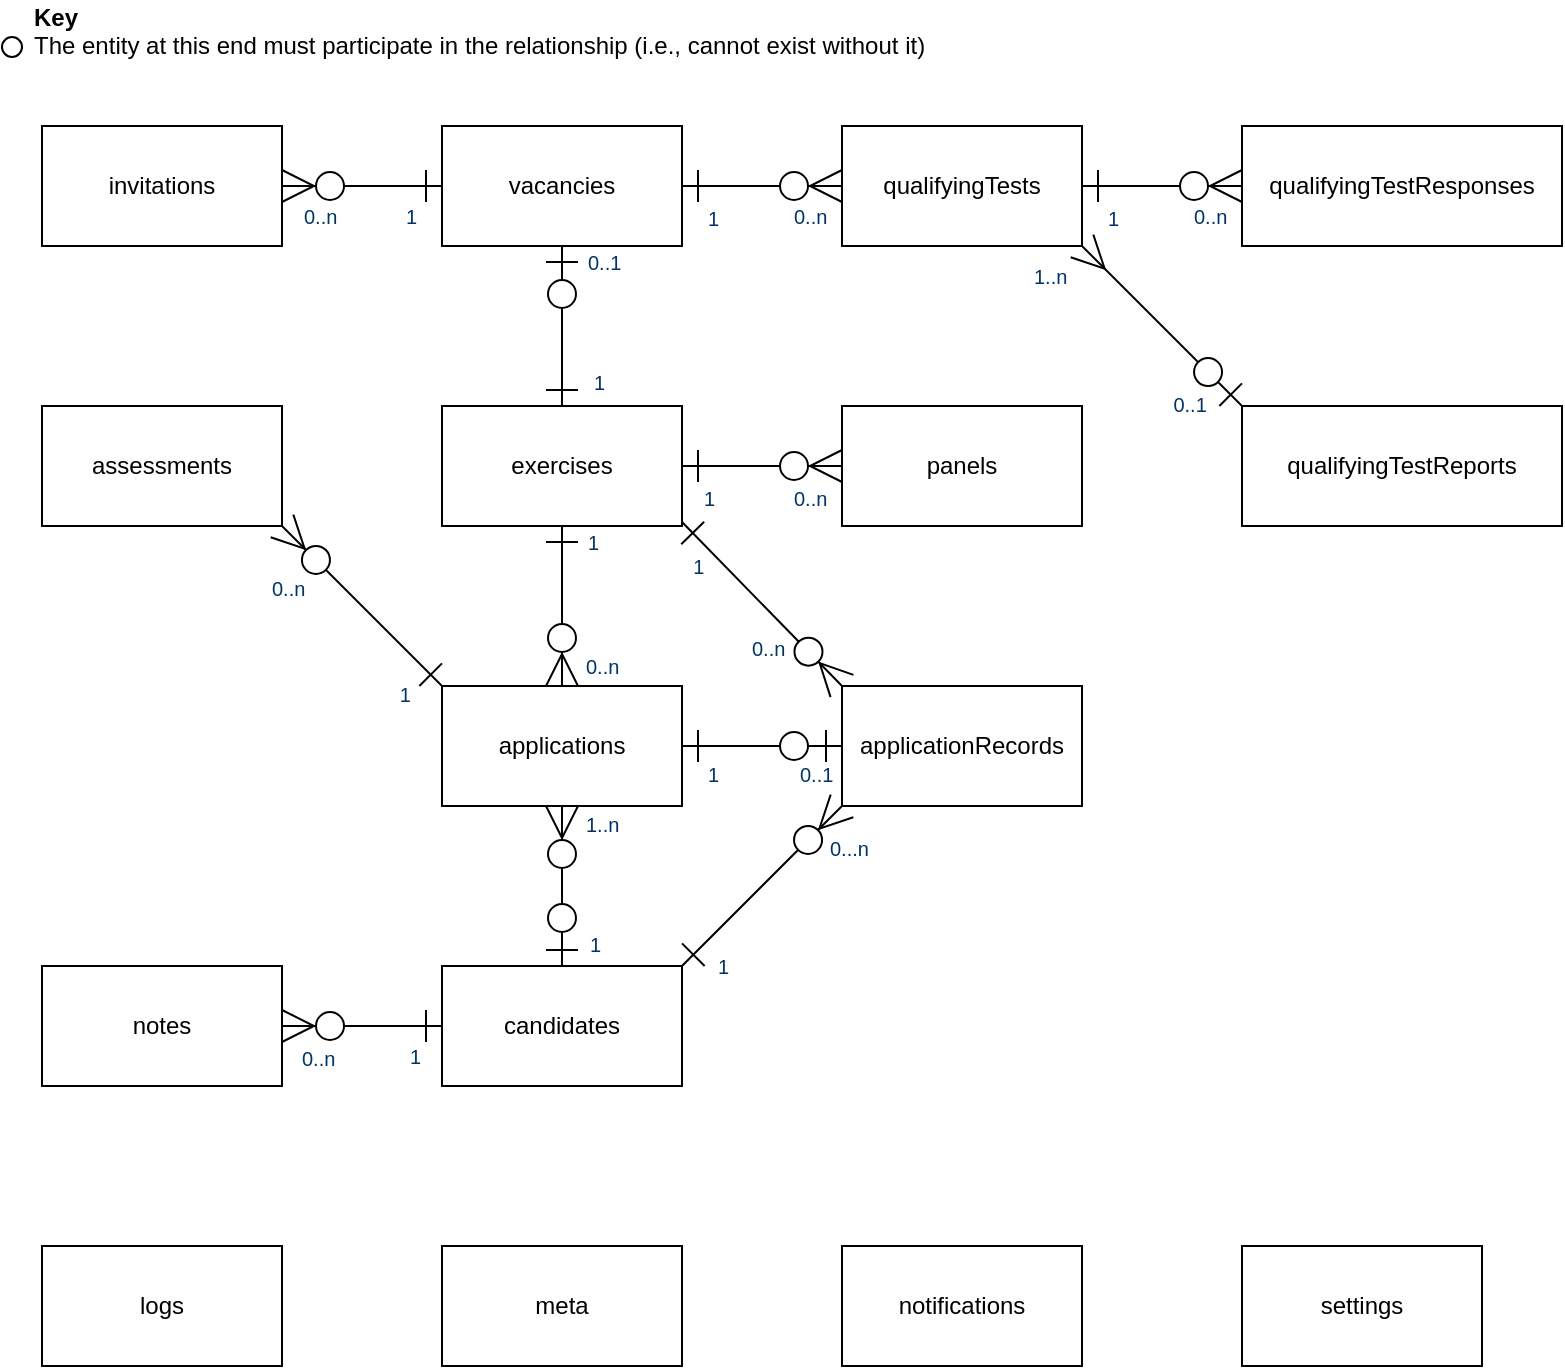 <mxfile version="14.5.1" type="device" pages="3"><diagram id="4aTzucyyho1Jvubuydb6" name="top-level"><mxGraphModel dx="1408" dy="808" grid="1" gridSize="10" guides="1" tooltips="1" connect="1" arrows="1" fold="1" page="1" pageScale="1" pageWidth="1169" pageHeight="827" math="0" shadow="0"><root><mxCell id="dO0jVKHdqaNikA_krHgG-0"/><mxCell id="dO0jVKHdqaNikA_krHgG-1" parent="dO0jVKHdqaNikA_krHgG-0"/><mxCell id="dO0jVKHdqaNikA_krHgG-2" value="exercises" style="rounded=0;whiteSpace=wrap;html=1;" vertex="1" parent="dO0jVKHdqaNikA_krHgG-1"><mxGeometry x="240" y="220" width="120" height="60" as="geometry"/></mxCell><mxCell id="dO0jVKHdqaNikA_krHgG-3" value="applications" style="rounded=0;whiteSpace=wrap;html=1;" vertex="1" parent="dO0jVKHdqaNikA_krHgG-1"><mxGeometry x="240" y="360" width="120" height="60" as="geometry"/></mxCell><mxCell id="dO0jVKHdqaNikA_krHgG-4" value="candidates" style="rounded=0;whiteSpace=wrap;html=1;" vertex="1" parent="dO0jVKHdqaNikA_krHgG-1"><mxGeometry x="240" y="500" width="120" height="60" as="geometry"/></mxCell><mxCell id="dO0jVKHdqaNikA_krHgG-5" value="vacancies" style="rounded=0;whiteSpace=wrap;html=1;" vertex="1" parent="dO0jVKHdqaNikA_krHgG-1"><mxGeometry x="240" y="80" width="120" height="60" as="geometry"/></mxCell><mxCell id="dO0jVKHdqaNikA_krHgG-6" value="applicationRecords" style="rounded=0;whiteSpace=wrap;html=1;" vertex="1" parent="dO0jVKHdqaNikA_krHgG-1"><mxGeometry x="440" y="360" width="120" height="60" as="geometry"/></mxCell><mxCell id="dO0jVKHdqaNikA_krHgG-7" value="qualifyingTests" style="rounded=0;whiteSpace=wrap;html=1;" vertex="1" parent="dO0jVKHdqaNikA_krHgG-1"><mxGeometry x="440" y="80" width="120" height="60" as="geometry"/></mxCell><mxCell id="nEf5OOH1r6pmIuHUivUM-0" value="" style="endArrow=ERone;endSize=14;startArrow=ERzeroToMany;startSize=14;startFill=1;endFill=0;targetPerimeterSpacing=0;sourcePerimeterSpacing=0;strokeWidth=1;rounded=1;jumpSize=6;entryX=0.5;entryY=1;entryDx=0;entryDy=0;" edge="1" parent="dO0jVKHdqaNikA_krHgG-1" source="dO0jVKHdqaNikA_krHgG-3" target="dO0jVKHdqaNikA_krHgG-2"><mxGeometry x="640" y="510" as="geometry"><mxPoint x="140" y="455.0" as="sourcePoint"/><mxPoint x="290" y="330" as="targetPoint"/></mxGeometry></mxCell><mxCell id="nEf5OOH1r6pmIuHUivUM-1" value="0..n" style="resizable=0;align=left;verticalAlign=top;labelBackgroundColor=#ffffff;fontSize=10;strokeColor=#003366;shadow=1;fillColor=#D4E1F5;fontColor=#003366" connectable="0" vertex="1" parent="nEf5OOH1r6pmIuHUivUM-0"><mxGeometry x="-1" relative="1" as="geometry"><mxPoint x="10" y="-22" as="offset"/></mxGeometry></mxCell><mxCell id="nEf5OOH1r6pmIuHUivUM-2" value="1" style="resizable=0;align=right;verticalAlign=top;labelBackgroundColor=#ffffff;fontSize=10;strokeColor=#003366;shadow=1;fillColor=#D4E1F5;fontColor=#003366" connectable="0" vertex="1" parent="nEf5OOH1r6pmIuHUivUM-0"><mxGeometry x="1" relative="1" as="geometry"><mxPoint x="20" y="-4.0" as="offset"/></mxGeometry></mxCell><mxCell id="wCoqceP3xZVLZIaMwb93-3" value="" style="group" vertex="1" connectable="0" parent="dO0jVKHdqaNikA_krHgG-1"><mxGeometry x="20" y="20" width="610" height="53" as="geometry"/></mxCell><mxCell id="wCoqceP3xZVLZIaMwb93-5" value="&lt;div&gt;&lt;b&gt;Key&lt;/b&gt;&lt;br&gt;The entity at this end must participate in the relationship (i.e., cannot exist without it)&lt;/div&gt;&lt;div&gt;&lt;br&gt;&lt;/div&gt;&lt;div&gt;&lt;br&gt;&lt;/div&gt;" style="text;html=1;strokeColor=none;fillColor=none;align=left;verticalAlign=middle;whiteSpace=wrap;rounded=0;fontColor=#000000;" vertex="1" parent="wCoqceP3xZVLZIaMwb93-3"><mxGeometry x="14" width="596" height="53" as="geometry"/></mxCell><mxCell id="wCoqceP3xZVLZIaMwb93-16" value="" style="ellipse;whiteSpace=wrap;html=1;align=right;" vertex="1" parent="wCoqceP3xZVLZIaMwb93-3"><mxGeometry y="15.5" width="10" height="10" as="geometry"/></mxCell><mxCell id="wCoqceP3xZVLZIaMwb93-34" value="" style="endArrow=ERone;endSize=14;startArrow=ERzeroToOne;startSize=14;startFill=1;endFill=0;targetPerimeterSpacing=0;sourcePerimeterSpacing=0;strokeWidth=1;rounded=1;jumpSize=6;entryX=1;entryY=0.5;entryDx=0;entryDy=0;exitX=0;exitY=0.5;exitDx=0;exitDy=0;" edge="1" parent="dO0jVKHdqaNikA_krHgG-1" source="dO0jVKHdqaNikA_krHgG-6" target="dO0jVKHdqaNikA_krHgG-3"><mxGeometry x="770" y="520" as="geometry"><mxPoint x="420" y="400" as="sourcePoint"/><mxPoint x="420" y="330" as="targetPoint"/></mxGeometry></mxCell><mxCell id="wCoqceP3xZVLZIaMwb93-35" value="0..1" style="resizable=0;align=left;verticalAlign=top;labelBackgroundColor=#ffffff;fontSize=10;strokeColor=#003366;shadow=1;fillColor=#D4E1F5;fontColor=#003366" connectable="0" vertex="1" parent="wCoqceP3xZVLZIaMwb93-34"><mxGeometry x="-1" relative="1" as="geometry"><mxPoint x="-23" y="2" as="offset"/></mxGeometry></mxCell><mxCell id="wCoqceP3xZVLZIaMwb93-36" value="1" style="resizable=0;align=right;verticalAlign=top;labelBackgroundColor=#ffffff;fontSize=10;strokeColor=#003366;shadow=1;fillColor=#D4E1F5;fontColor=#003366" connectable="0" vertex="1" parent="wCoqceP3xZVLZIaMwb93-34"><mxGeometry x="1" relative="1" as="geometry"><mxPoint x="20" y="2.0" as="offset"/></mxGeometry></mxCell><mxCell id="wCoqceP3xZVLZIaMwb93-37" value="" style="endArrow=ERone;endSize=14;startArrow=ERzeroToMany;startSize=14;startFill=1;endFill=0;targetPerimeterSpacing=0;sourcePerimeterSpacing=0;strokeWidth=1;rounded=1;jumpSize=6;entryX=0.998;entryY=0.963;entryDx=0;entryDy=0;exitX=0;exitY=0;exitDx=0;exitDy=0;entryPerimeter=0;" edge="1" parent="dO0jVKHdqaNikA_krHgG-1" source="dO0jVKHdqaNikA_krHgG-6" target="dO0jVKHdqaNikA_krHgG-2"><mxGeometry x="750" y="500" as="geometry"><mxPoint x="400" y="380" as="sourcePoint"/><mxPoint x="400" y="310" as="targetPoint"/></mxGeometry></mxCell><mxCell id="wCoqceP3xZVLZIaMwb93-38" value="0..n" style="resizable=0;align=left;verticalAlign=top;labelBackgroundColor=#ffffff;fontSize=10;strokeColor=#003366;shadow=1;fillColor=#D4E1F5;fontColor=#003366" connectable="0" vertex="1" parent="wCoqceP3xZVLZIaMwb93-37"><mxGeometry x="-1" relative="1" as="geometry"><mxPoint x="-47" y="-31" as="offset"/></mxGeometry></mxCell><mxCell id="wCoqceP3xZVLZIaMwb93-39" value="1" style="resizable=0;align=right;verticalAlign=top;labelBackgroundColor=#ffffff;fontSize=10;strokeColor=#003366;shadow=1;fillColor=#D4E1F5;fontColor=#003366" connectable="0" vertex="1" parent="wCoqceP3xZVLZIaMwb93-37"><mxGeometry x="1" relative="1" as="geometry"><mxPoint x="13" y="10.06" as="offset"/></mxGeometry></mxCell><mxCell id="wCoqceP3xZVLZIaMwb93-40" value="" style="endArrow=ERone;endSize=14;startArrow=ERzeroToMany;startSize=14;startFill=1;endFill=0;targetPerimeterSpacing=0;sourcePerimeterSpacing=0;strokeWidth=1;rounded=1;jumpSize=6;exitX=0;exitY=1;exitDx=0;exitDy=0;entryX=1;entryY=0;entryDx=0;entryDy=0;" edge="1" parent="dO0jVKHdqaNikA_krHgG-1" source="dO0jVKHdqaNikA_krHgG-6" target="dO0jVKHdqaNikA_krHgG-4"><mxGeometry x="994" y="460" as="geometry"><mxPoint x="570" y="450" as="sourcePoint"/><mxPoint x="530" y="480" as="targetPoint"/></mxGeometry></mxCell><mxCell id="wCoqceP3xZVLZIaMwb93-41" value="0...n" style="resizable=0;align=left;verticalAlign=top;labelBackgroundColor=#ffffff;fontSize=10;strokeColor=#003366;shadow=1;fillColor=#D4E1F5;fontColor=#003366" connectable="0" vertex="1" parent="wCoqceP3xZVLZIaMwb93-40"><mxGeometry x="-1" relative="1" as="geometry"><mxPoint x="-8" y="9" as="offset"/></mxGeometry></mxCell><mxCell id="wCoqceP3xZVLZIaMwb93-42" value="1" style="resizable=0;align=right;verticalAlign=top;labelBackgroundColor=#ffffff;fontSize=10;strokeColor=#003366;shadow=1;fillColor=#D4E1F5;fontColor=#003366" connectable="0" vertex="1" parent="wCoqceP3xZVLZIaMwb93-40"><mxGeometry x="1" relative="1" as="geometry"><mxPoint x="25" y="-12.0" as="offset"/></mxGeometry></mxCell><mxCell id="wCoqceP3xZVLZIaMwb93-43" value="" style="endArrow=ERone;endSize=14;startArrow=ERzeroToMany;startSize=14;startFill=1;endFill=0;targetPerimeterSpacing=0;sourcePerimeterSpacing=0;strokeWidth=1;rounded=1;jumpSize=6;entryX=1;entryY=0.5;entryDx=0;entryDy=0;" edge="1" parent="dO0jVKHdqaNikA_krHgG-1" source="dO0jVKHdqaNikA_krHgG-7" target="dO0jVKHdqaNikA_krHgG-5"><mxGeometry x="1260" y="390" as="geometry"><mxPoint x="910" y="270" as="sourcePoint"/><mxPoint x="910" y="200" as="targetPoint"/></mxGeometry></mxCell><mxCell id="wCoqceP3xZVLZIaMwb93-44" value="0..n" style="resizable=0;align=left;verticalAlign=top;labelBackgroundColor=#ffffff;fontSize=10;strokeColor=#003366;shadow=1;fillColor=#D4E1F5;fontColor=#003366" connectable="0" vertex="1" parent="wCoqceP3xZVLZIaMwb93-43"><mxGeometry x="-1" relative="1" as="geometry"><mxPoint x="-26" y="3" as="offset"/></mxGeometry></mxCell><mxCell id="wCoqceP3xZVLZIaMwb93-45" value="1" style="resizable=0;align=right;verticalAlign=top;labelBackgroundColor=#ffffff;fontSize=10;strokeColor=#003366;shadow=1;fillColor=#D4E1F5;fontColor=#003366" connectable="0" vertex="1" parent="wCoqceP3xZVLZIaMwb93-43"><mxGeometry x="1" relative="1" as="geometry"><mxPoint x="20" y="4.0" as="offset"/></mxGeometry></mxCell><mxCell id="u1N9GtmfrVj4R6cjEAQd-1" value="" style="endArrow=ERone;endSize=14;startArrow=ERzeroToOne;startSize=14;startFill=1;endFill=0;targetPerimeterSpacing=0;sourcePerimeterSpacing=0;strokeWidth=1;rounded=1;jumpSize=6;exitX=0.5;exitY=1;exitDx=0;exitDy=0;entryX=0.5;entryY=0;entryDx=0;entryDy=0;" edge="1" parent="dO0jVKHdqaNikA_krHgG-1" source="dO0jVKHdqaNikA_krHgG-5" target="dO0jVKHdqaNikA_krHgG-2"><mxGeometry x="780" y="530" as="geometry"><mxPoint x="450" y="400" as="sourcePoint"/><mxPoint x="380" y="170" as="targetPoint"/></mxGeometry></mxCell><mxCell id="u1N9GtmfrVj4R6cjEAQd-2" value="0..1" style="resizable=0;align=left;verticalAlign=top;labelBackgroundColor=#ffffff;fontSize=10;strokeColor=#003366;shadow=1;fillColor=#D4E1F5;fontColor=#003366" connectable="0" vertex="1" parent="u1N9GtmfrVj4R6cjEAQd-1"><mxGeometry x="-1" relative="1" as="geometry"><mxPoint x="11" y="-4" as="offset"/></mxGeometry></mxCell><mxCell id="u1N9GtmfrVj4R6cjEAQd-3" value="1" style="resizable=0;align=right;verticalAlign=top;labelBackgroundColor=#ffffff;fontSize=10;strokeColor=#003366;shadow=1;fillColor=#D4E1F5;fontColor=#003366" connectable="0" vertex="1" parent="u1N9GtmfrVj4R6cjEAQd-1"><mxGeometry x="1" relative="1" as="geometry"><mxPoint x="23" y="-24.0" as="offset"/></mxGeometry></mxCell><mxCell id="u1N9GtmfrVj4R6cjEAQd-4" value="" style="endArrow=ERzeroToOne;endSize=14;startArrow=ERzeroToMany;startSize=14;startFill=1;endFill=1;targetPerimeterSpacing=0;sourcePerimeterSpacing=0;strokeWidth=1;rounded=1;jumpSize=6;exitX=0.5;exitY=1;exitDx=0;exitDy=0;entryX=0.5;entryY=0;entryDx=0;entryDy=0;" edge="1" parent="dO0jVKHdqaNikA_krHgG-1" source="dO0jVKHdqaNikA_krHgG-3" target="dO0jVKHdqaNikA_krHgG-4"><mxGeometry x="844" y="500" as="geometry"><mxPoint x="350" y="460" as="sourcePoint"/><mxPoint x="350" y="540" as="targetPoint"/></mxGeometry></mxCell><mxCell id="u1N9GtmfrVj4R6cjEAQd-5" value="1..n" style="resizable=0;align=left;verticalAlign=top;labelBackgroundColor=#ffffff;fontSize=10;strokeColor=#003366;shadow=1;fillColor=#D4E1F5;fontColor=#003366" connectable="0" vertex="1" parent="u1N9GtmfrVj4R6cjEAQd-4"><mxGeometry x="-1" relative="1" as="geometry"><mxPoint x="10" y="-3" as="offset"/></mxGeometry></mxCell><mxCell id="u1N9GtmfrVj4R6cjEAQd-6" value="1" style="resizable=0;align=right;verticalAlign=top;labelBackgroundColor=#ffffff;fontSize=10;strokeColor=#003366;shadow=1;fillColor=#D4E1F5;fontColor=#003366" connectable="0" vertex="1" parent="u1N9GtmfrVj4R6cjEAQd-4"><mxGeometry x="1" relative="1" as="geometry"><mxPoint x="21" y="-23.0" as="offset"/></mxGeometry></mxCell><mxCell id="u1N9GtmfrVj4R6cjEAQd-7" value="qualifyingTestResponses" style="rounded=0;whiteSpace=wrap;html=1;" vertex="1" parent="dO0jVKHdqaNikA_krHgG-1"><mxGeometry x="640" y="80" width="160" height="60" as="geometry"/></mxCell><mxCell id="u1N9GtmfrVj4R6cjEAQd-8" value="" style="endArrow=ERone;endSize=14;startArrow=ERzeroToMany;startSize=14;startFill=1;endFill=0;targetPerimeterSpacing=0;sourcePerimeterSpacing=0;strokeWidth=1;rounded=1;jumpSize=6;" edge="1" parent="dO0jVKHdqaNikA_krHgG-1" source="u1N9GtmfrVj4R6cjEAQd-7" target="dO0jVKHdqaNikA_krHgG-7"><mxGeometry x="1460" y="390" as="geometry"><mxPoint x="1110" y="270" as="sourcePoint"/><mxPoint x="560" y="110" as="targetPoint"/></mxGeometry></mxCell><mxCell id="u1N9GtmfrVj4R6cjEAQd-9" value="0..n" style="resizable=0;align=left;verticalAlign=top;labelBackgroundColor=#ffffff;fontSize=10;strokeColor=#003366;shadow=1;fillColor=#D4E1F5;fontColor=#003366" connectable="0" vertex="1" parent="u1N9GtmfrVj4R6cjEAQd-8"><mxGeometry x="-1" relative="1" as="geometry"><mxPoint x="-26" y="3" as="offset"/></mxGeometry></mxCell><mxCell id="u1N9GtmfrVj4R6cjEAQd-10" value="1" style="resizable=0;align=right;verticalAlign=top;labelBackgroundColor=#ffffff;fontSize=10;strokeColor=#003366;shadow=1;fillColor=#D4E1F5;fontColor=#003366" connectable="0" vertex="1" parent="u1N9GtmfrVj4R6cjEAQd-8"><mxGeometry x="1" relative="1" as="geometry"><mxPoint x="20" y="4.0" as="offset"/></mxGeometry></mxCell><mxCell id="u1N9GtmfrVj4R6cjEAQd-11" value="qualifyingTestReports" style="rounded=0;whiteSpace=wrap;html=1;" vertex="1" parent="dO0jVKHdqaNikA_krHgG-1"><mxGeometry x="640" y="220" width="160" height="60" as="geometry"/></mxCell><mxCell id="u1N9GtmfrVj4R6cjEAQd-12" value="" style="endArrow=ERzeroToOne;endSize=14;startArrow=ERmany;startSize=14;startFill=0;endFill=1;targetPerimeterSpacing=0;sourcePerimeterSpacing=0;strokeWidth=1;rounded=1;jumpSize=6;entryX=0;entryY=0;entryDx=0;entryDy=0;exitX=1;exitY=1;exitDx=0;exitDy=0;" edge="1" parent="dO0jVKHdqaNikA_krHgG-1" source="dO0jVKHdqaNikA_krHgG-7" target="u1N9GtmfrVj4R6cjEAQd-11"><mxGeometry x="1470" y="400" as="geometry"><mxPoint x="590" y="230" as="sourcePoint"/><mxPoint x="570" y="120" as="targetPoint"/></mxGeometry></mxCell><mxCell id="u1N9GtmfrVj4R6cjEAQd-13" value="1..n" style="resizable=0;align=left;verticalAlign=top;labelBackgroundColor=#ffffff;fontSize=10;strokeColor=#003366;shadow=1;fillColor=#D4E1F5;fontColor=#003366" connectable="0" vertex="1" parent="u1N9GtmfrVj4R6cjEAQd-12"><mxGeometry x="-1" relative="1" as="geometry"><mxPoint x="-26" y="3" as="offset"/></mxGeometry></mxCell><mxCell id="u1N9GtmfrVj4R6cjEAQd-14" value="0..1" style="resizable=0;align=right;verticalAlign=top;labelBackgroundColor=#ffffff;fontSize=10;strokeColor=#003366;shadow=1;fillColor=#D4E1F5;fontColor=#003366" connectable="0" vertex="1" parent="u1N9GtmfrVj4R6cjEAQd-12"><mxGeometry x="1" relative="1" as="geometry"><mxPoint x="-16" y="-13.0" as="offset"/></mxGeometry></mxCell><mxCell id="u1N9GtmfrVj4R6cjEAQd-15" value="assessments" style="rounded=0;whiteSpace=wrap;html=1;" vertex="1" parent="dO0jVKHdqaNikA_krHgG-1"><mxGeometry x="40" y="220" width="120" height="60" as="geometry"/></mxCell><mxCell id="u1N9GtmfrVj4R6cjEAQd-16" value="" style="endArrow=ERone;endSize=14;startArrow=ERzeroToMany;startSize=14;startFill=1;endFill=0;targetPerimeterSpacing=0;sourcePerimeterSpacing=0;strokeWidth=1;rounded=1;jumpSize=6;exitX=1;exitY=1;exitDx=0;exitDy=0;entryX=0;entryY=0;entryDx=0;entryDy=0;" edge="1" parent="dO0jVKHdqaNikA_krHgG-1" source="u1N9GtmfrVj4R6cjEAQd-15" target="dO0jVKHdqaNikA_krHgG-3"><mxGeometry x="550" y="502.22" as="geometry"><mxPoint x="240" y="362" as="sourcePoint"/><mxPoint x="140" y="360" as="targetPoint"/></mxGeometry></mxCell><mxCell id="u1N9GtmfrVj4R6cjEAQd-17" value="0..n" style="resizable=0;align=left;verticalAlign=top;labelBackgroundColor=#ffffff;fontSize=10;strokeColor=#003366;shadow=1;fillColor=#D4E1F5;fontColor=#003366" connectable="0" vertex="1" parent="u1N9GtmfrVj4R6cjEAQd-16"><mxGeometry x="-1" relative="1" as="geometry"><mxPoint x="-7" y="19" as="offset"/></mxGeometry></mxCell><mxCell id="u1N9GtmfrVj4R6cjEAQd-18" value="1" style="resizable=0;align=right;verticalAlign=top;labelBackgroundColor=#ffffff;fontSize=10;strokeColor=#003366;shadow=1;fillColor=#D4E1F5;fontColor=#003366" connectable="0" vertex="1" parent="u1N9GtmfrVj4R6cjEAQd-16"><mxGeometry x="1" relative="1" as="geometry"><mxPoint x="-14" y="-7.94" as="offset"/></mxGeometry></mxCell><mxCell id="u1N9GtmfrVj4R6cjEAQd-19" value="invitations" style="rounded=0;whiteSpace=wrap;html=1;" vertex="1" parent="dO0jVKHdqaNikA_krHgG-1"><mxGeometry x="40" y="80" width="120" height="60" as="geometry"/></mxCell><mxCell id="u1N9GtmfrVj4R6cjEAQd-20" value="" style="endArrow=ERone;endSize=14;startArrow=ERzeroToMany;startSize=14;startFill=1;endFill=0;targetPerimeterSpacing=0;sourcePerimeterSpacing=0;strokeWidth=1;rounded=1;jumpSize=6;exitX=1;exitY=0.5;exitDx=0;exitDy=0;entryX=0;entryY=0.5;entryDx=0;entryDy=0;" edge="1" parent="dO0jVKHdqaNikA_krHgG-1" source="u1N9GtmfrVj4R6cjEAQd-19" target="dO0jVKHdqaNikA_krHgG-5"><mxGeometry x="760" y="510" as="geometry"><mxPoint x="450" y="370" as="sourcePoint"/><mxPoint x="180" y="200" as="targetPoint"/></mxGeometry></mxCell><mxCell id="u1N9GtmfrVj4R6cjEAQd-21" value="0..n" style="resizable=0;align=left;verticalAlign=top;labelBackgroundColor=#ffffff;fontSize=10;strokeColor=#003366;shadow=1;fillColor=#D4E1F5;fontColor=#003366" connectable="0" vertex="1" parent="u1N9GtmfrVj4R6cjEAQd-20"><mxGeometry x="-1" relative="1" as="geometry"><mxPoint x="9" y="3" as="offset"/></mxGeometry></mxCell><mxCell id="u1N9GtmfrVj4R6cjEAQd-22" value="1" style="resizable=0;align=right;verticalAlign=top;labelBackgroundColor=#ffffff;fontSize=10;strokeColor=#003366;shadow=1;fillColor=#D4E1F5;fontColor=#003366" connectable="0" vertex="1" parent="u1N9GtmfrVj4R6cjEAQd-20"><mxGeometry x="1" relative="1" as="geometry"><mxPoint x="-11" y="3.06" as="offset"/></mxGeometry></mxCell><mxCell id="u1N9GtmfrVj4R6cjEAQd-23" value="logs" style="rounded=0;whiteSpace=wrap;html=1;" vertex="1" parent="dO0jVKHdqaNikA_krHgG-1"><mxGeometry x="40" y="640" width="120" height="60" as="geometry"/></mxCell><mxCell id="u1N9GtmfrVj4R6cjEAQd-24" value="meta" style="rounded=0;whiteSpace=wrap;html=1;" vertex="1" parent="dO0jVKHdqaNikA_krHgG-1"><mxGeometry x="240" y="640" width="120" height="60" as="geometry"/></mxCell><mxCell id="u1N9GtmfrVj4R6cjEAQd-25" value="notes" style="rounded=0;whiteSpace=wrap;html=1;" vertex="1" parent="dO0jVKHdqaNikA_krHgG-1"><mxGeometry x="40" y="500" width="120" height="60" as="geometry"/></mxCell><mxCell id="u1N9GtmfrVj4R6cjEAQd-26" value="" style="endArrow=ERone;endSize=14;startArrow=ERzeroToMany;startSize=14;startFill=1;endFill=0;targetPerimeterSpacing=0;sourcePerimeterSpacing=0;strokeWidth=1;rounded=1;jumpSize=6;exitX=1;exitY=0.5;exitDx=0;exitDy=0;entryX=0;entryY=0.5;entryDx=0;entryDy=0;" edge="1" parent="dO0jVKHdqaNikA_krHgG-1" source="u1N9GtmfrVj4R6cjEAQd-25" target="dO0jVKHdqaNikA_krHgG-4"><mxGeometry x="560" y="512.22" as="geometry"><mxPoint x="170" y="290" as="sourcePoint"/><mxPoint x="250" y="370" as="targetPoint"/></mxGeometry></mxCell><mxCell id="u1N9GtmfrVj4R6cjEAQd-27" value="0..n" style="resizable=0;align=left;verticalAlign=top;labelBackgroundColor=#ffffff;fontSize=10;strokeColor=#003366;shadow=1;fillColor=#D4E1F5;fontColor=#003366" connectable="0" vertex="1" parent="u1N9GtmfrVj4R6cjEAQd-26"><mxGeometry x="-1" relative="1" as="geometry"><mxPoint x="8" y="4" as="offset"/></mxGeometry></mxCell><mxCell id="u1N9GtmfrVj4R6cjEAQd-28" value="1" style="resizable=0;align=right;verticalAlign=top;labelBackgroundColor=#ffffff;fontSize=10;strokeColor=#003366;shadow=1;fillColor=#D4E1F5;fontColor=#003366" connectable="0" vertex="1" parent="u1N9GtmfrVj4R6cjEAQd-26"><mxGeometry x="1" relative="1" as="geometry"><mxPoint x="-9" y="3.06" as="offset"/></mxGeometry></mxCell><mxCell id="u1N9GtmfrVj4R6cjEAQd-29" value="notifications" style="rounded=0;whiteSpace=wrap;html=1;" vertex="1" parent="dO0jVKHdqaNikA_krHgG-1"><mxGeometry x="440" y="640" width="120" height="60" as="geometry"/></mxCell><mxCell id="u1N9GtmfrVj4R6cjEAQd-30" value="panels" style="rounded=0;whiteSpace=wrap;html=1;" vertex="1" parent="dO0jVKHdqaNikA_krHgG-1"><mxGeometry x="440" y="220" width="120" height="60" as="geometry"/></mxCell><mxCell id="u1N9GtmfrVj4R6cjEAQd-31" value="" style="endArrow=ERone;endSize=14;startArrow=ERzeroToMany;startSize=14;startFill=1;endFill=0;targetPerimeterSpacing=0;sourcePerimeterSpacing=0;strokeWidth=1;rounded=1;jumpSize=6;entryX=1;entryY=0.5;entryDx=0;entryDy=0;exitX=0;exitY=0.5;exitDx=0;exitDy=0;" edge="1" parent="dO0jVKHdqaNikA_krHgG-1" source="u1N9GtmfrVj4R6cjEAQd-30" target="dO0jVKHdqaNikA_krHgG-2"><mxGeometry x="760" y="510" as="geometry"><mxPoint x="450" y="370" as="sourcePoint"/><mxPoint x="369.76" y="287.78" as="targetPoint"/></mxGeometry></mxCell><mxCell id="u1N9GtmfrVj4R6cjEAQd-32" value="0..n" style="resizable=0;align=left;verticalAlign=top;labelBackgroundColor=#ffffff;fontSize=10;strokeColor=#003366;shadow=1;fillColor=#D4E1F5;fontColor=#003366" connectable="0" vertex="1" parent="u1N9GtmfrVj4R6cjEAQd-31"><mxGeometry x="-1" relative="1" as="geometry"><mxPoint x="-26" y="4" as="offset"/></mxGeometry></mxCell><mxCell id="u1N9GtmfrVj4R6cjEAQd-33" value="1" style="resizable=0;align=right;verticalAlign=top;labelBackgroundColor=#ffffff;fontSize=10;strokeColor=#003366;shadow=1;fillColor=#D4E1F5;fontColor=#003366" connectable="0" vertex="1" parent="u1N9GtmfrVj4R6cjEAQd-31"><mxGeometry x="1" relative="1" as="geometry"><mxPoint x="18" y="4.06" as="offset"/></mxGeometry></mxCell><mxCell id="u1N9GtmfrVj4R6cjEAQd-35" value="settings" style="rounded=0;whiteSpace=wrap;html=1;" vertex="1" parent="dO0jVKHdqaNikA_krHgG-1"><mxGeometry x="640" y="640" width="120" height="60" as="geometry"/></mxCell></root></mxGraphModel></diagram><diagram name="TODO" id="LRnfqC1BBEaPBV0_doPi"><mxGraphModel dx="1408" dy="808" grid="1" gridSize="10" guides="1" tooltips="1" connect="1" arrows="1" fold="1" page="1" pageScale="1" pageWidth="827" pageHeight="1169" math="0" shadow="0"><root><mxCell id="WKdjSBJhAdwMEiRSFiu4-0"/><mxCell id="WKdjSBJhAdwMEiRSFiu4-1" parent="WKdjSBJhAdwMEiRSFiu4-0"/><mxCell id="WKdjSBJhAdwMEiRSFiu4-8" value="qualifyingTestResponses" style="rounded=0;whiteSpace=wrap;html=1;" vertex="1" parent="WKdjSBJhAdwMEiRSFiu4-1"><mxGeometry x="490" y="640" width="170" height="60" as="geometry"/></mxCell><mxCell id="WKdjSBJhAdwMEiRSFiu4-16" value="settings" style="rounded=0;whiteSpace=wrap;html=1;" vertex="1" parent="WKdjSBJhAdwMEiRSFiu4-1"><mxGeometry x="670" y="560" width="120" height="60" as="geometry"/></mxCell><mxCell id="WKdjSBJhAdwMEiRSFiu4-17" value="assessments" style="rounded=0;whiteSpace=wrap;html=1;" vertex="1" parent="WKdjSBJhAdwMEiRSFiu4-1"><mxGeometry x="30" y="470" width="120" height="60" as="geometry"/></mxCell><mxCell id="WKdjSBJhAdwMEiRSFiu4-18" value="logs" style="rounded=0;whiteSpace=wrap;html=1;" vertex="1" parent="WKdjSBJhAdwMEiRSFiu4-1"><mxGeometry x="520" y="470" width="120" height="60" as="geometry"/></mxCell><mxCell id="WKdjSBJhAdwMEiRSFiu4-19" value="notifications" style="rounded=0;whiteSpace=wrap;html=1;" vertex="1" parent="WKdjSBJhAdwMEiRSFiu4-1"><mxGeometry x="190" y="560" width="120" height="60" as="geometry"/></mxCell><mxCell id="WKdjSBJhAdwMEiRSFiu4-20" value="invitations" style="rounded=0;whiteSpace=wrap;html=1;" vertex="1" parent="WKdjSBJhAdwMEiRSFiu4-1"><mxGeometry x="360" y="470" width="120" height="60" as="geometry"/></mxCell><mxCell id="WKdjSBJhAdwMEiRSFiu4-21" value="notes" style="rounded=0;whiteSpace=wrap;html=1;" vertex="1" parent="WKdjSBJhAdwMEiRSFiu4-1"><mxGeometry x="30" y="560" width="120" height="60" as="geometry"/></mxCell><mxCell id="WKdjSBJhAdwMEiRSFiu4-22" value="meta" style="rounded=0;whiteSpace=wrap;html=1;" vertex="1" parent="WKdjSBJhAdwMEiRSFiu4-1"><mxGeometry x="670" y="470" width="120" height="60" as="geometry"/></mxCell><mxCell id="WKdjSBJhAdwMEiRSFiu4-23" value="panels" style="rounded=0;whiteSpace=wrap;html=1;" vertex="1" parent="WKdjSBJhAdwMEiRSFiu4-1"><mxGeometry x="360" y="560" width="120" height="60" as="geometry"/></mxCell><mxCell id="WKdjSBJhAdwMEiRSFiu4-24" value="qualifyingTestReports" style="rounded=0;whiteSpace=wrap;html=1;" vertex="1" parent="WKdjSBJhAdwMEiRSFiu4-1"><mxGeometry x="520" y="560" width="120" height="60" as="geometry"/></mxCell><mxCell id="WKdjSBJhAdwMEiRSFiu4-25" value="vacancies" style="rounded=0;whiteSpace=wrap;html=1;" vertex="1" parent="WKdjSBJhAdwMEiRSFiu4-1"><mxGeometry x="30" y="650" width="120" height="60" as="geometry"/></mxCell></root></mxGraphModel></diagram><diagram name="Page-1" id="efa7a0a1-bf9b-a30e-e6df-94a7791c09e9"><mxGraphModel dx="1422" dy="822" grid="1" gridSize="10" guides="1" tooltips="1" connect="1" arrows="1" fold="1" page="1" pageScale="1" pageWidth="826" pageHeight="1169" background="#ffffff" math="0" shadow="0"><root><mxCell id="0"/><mxCell id="1" parent="0"/><mxCell id="19" value="&lt;p style=&quot;margin: 0px; margin-top: 4px; text-align: center; text-decoration: underline;&quot;&gt;&lt;strong&gt;Role&lt;/strong&gt;&lt;/p&gt;&lt;hr /&gt;&lt;p style=&quot;margin: 0px; margin-left: 8px;&quot;&gt;IdCompany&lt;br /&gt;Name&lt;/p&gt;&lt;p style=&quot;margin: 0px; margin-left: 8px;&quot;&gt;Description&lt;/p&gt;&lt;p style=&quot;margin: 0px; margin-left: 8px;&quot;&gt;CreatedAt&lt;/p&gt;&lt;p style=&quot;margin: 0px; margin-left: 8px;&quot;&gt;UpdatedAt&lt;/p&gt;&lt;p style=&quot;margin: 0px; margin-left: 8px;&quot;&gt;Enabled&lt;/p&gt;" style="verticalAlign=top;align=left;overflow=fill;fontSize=12;fontFamily=Helvetica;html=1;strokeColor=#003366;shadow=1;fillColor=#D4E1F5;fontColor=#003366" parent="1" vertex="1"><mxGeometry x="310.0" y="91.64" width="160" height="120" as="geometry"/></mxCell><mxCell id="20" value="&lt;p style=&quot;margin: 0px; margin-top: 4px; text-align: center; text-decoration: underline;&quot;&gt;&lt;strong&gt;Company&lt;/strong&gt;&lt;/p&gt;&lt;hr /&gt;&lt;p style=&quot;margin: 0px; margin-left: 8px;&quot;&gt;Name&lt;/p&gt;&lt;p style=&quot;margin: 0px; margin-left: 8px;&quot;&gt;Description&lt;/p&gt;&lt;p style=&quot;margin: 0px; margin-left: 8px;&quot;&gt;CreatedAt&lt;/p&gt;&lt;p style=&quot;margin: 0px; margin-left: 8px;&quot;&gt;UpdatedAt&lt;/p&gt;&lt;p style=&quot;margin: 0px; margin-left: 8px;&quot;&gt;Enabled&lt;/p&gt;" style="verticalAlign=top;align=left;overflow=fill;fontSize=12;fontFamily=Helvetica;html=1;strokeColor=#003366;shadow=1;fillColor=#D4E1F5;fontColor=#003366" parent="1" vertex="1"><mxGeometry x="310.0" y="302.5" width="160" height="125" as="geometry"/></mxCell><mxCell id="21" value="&lt;p style=&quot;margin: 0px; margin-top: 4px; text-align: center; text-decoration: underline;&quot;&gt;&lt;strong&gt;Calendar&lt;/strong&gt;&lt;/p&gt;&lt;hr /&gt;&lt;p style=&quot;margin: 0px; margin-left: 8px;&quot;&gt;IdCalendar&lt;/p&gt;&lt;p style=&quot;margin: 0px; margin-left: 8px;&quot;&gt;IdCompany&lt;/p&gt;&lt;p style=&quot;margin: 0px; margin-left: 8px;&quot;&gt;Name&lt;/p&gt;&lt;p style=&quot;margin: 0px; margin-left: 8px;&quot;&gt;Description&lt;/p&gt;&lt;p style=&quot;margin: 0px; margin-left: 8px;&quot;&gt;ValidUntil&lt;/p&gt;&lt;p style=&quot;margin: 0px; margin-left: 8px;&quot;&gt;CreatedAt&lt;/p&gt;&lt;p style=&quot;margin: 0px; margin-left: 8px;&quot;&gt;UpdatedAt&lt;/p&gt;&lt;p style=&quot;margin: 0px; margin-left: 8px;&quot;&gt;Enabled&lt;/p&gt;" style="verticalAlign=top;align=left;overflow=fill;fontSize=12;fontFamily=Helvetica;html=1;strokeColor=#003366;shadow=1;fillColor=#D4E1F5;fontColor=#003366" parent="1" vertex="1"><mxGeometry x="40.0" y="285.0" width="160" height="160" as="geometry"/></mxCell><mxCell id="22" value="&lt;p style=&quot;margin: 0px; margin-top: 4px; text-align: center; text-decoration: underline;&quot;&gt;&lt;strong&gt;User&lt;/strong&gt;&lt;/p&gt;&lt;hr /&gt;&lt;p style=&quot;margin: 0px; margin-left: 8px;&quot;&gt;IdUser&lt;/p&gt;&lt;p style=&quot;margin: 0px; margin-left: 8px;&quot;&gt;IdCompany&lt;/p&gt;&lt;p style=&quot;margin: 0px; margin-left: 8px;&quot;&gt;Name&lt;/p&gt;&lt;p style=&quot;margin: 0px; margin-left: 8px;&quot;&gt;LastName&lt;/p&gt;&lt;p style=&quot;margin: 0px; margin-left: 8px;&quot;&gt;Email&lt;/p&gt;&lt;p style=&quot;margin: 0px; margin-left: 8px;&quot;&gt;UserName&lt;/p&gt;&lt;p style=&quot;margin: 0px; margin-left: 8px;&quot;&gt;Password&lt;/p&gt;&lt;p style=&quot;margin: 0px; margin-left: 8px;&quot;&gt;CreatedAt&lt;/p&gt;&lt;p style=&quot;margin: 0px; margin-left: 8px;&quot;&gt;UpdatedAt&lt;/p&gt;&lt;p style=&quot;margin: 0px; margin-left: 8px;&quot;&gt;Enabled&lt;/p&gt;" style="verticalAlign=top;align=left;overflow=fill;fontSize=12;fontFamily=Helvetica;html=1;strokeColor=#003366;shadow=1;fillColor=#D4E1F5;fontColor=#003366" parent="1" vertex="1"><mxGeometry x="880.0" y="430" width="160.0" height="180" as="geometry"/></mxCell><mxCell id="23" value="&lt;p style=&quot;margin: 0px; margin-top: 4px; text-align: center; text-decoration: underline;&quot;&gt;&lt;strong&gt;UserProjectRole&lt;/strong&gt;&lt;/p&gt;&lt;hr /&gt;&lt;p style=&quot;margin: 0px; margin-left: 8px;&quot;&gt;IdUserProjectRole&lt;/p&gt;&lt;p style=&quot;margin: 0px; margin-left: 8px;&quot;&gt;IdRole&lt;/p&gt;&lt;p style=&quot;margin: 0px; margin-left: 8px;&quot;&gt;IdProject&lt;/p&gt;&lt;p style=&quot;margin: 0px; margin-left: 8px;&quot;&gt;IdUser&lt;/p&gt;" style="verticalAlign=top;align=left;overflow=fill;fontSize=12;fontFamily=Helvetica;html=1;strokeColor=#003366;shadow=1;fillColor=#D4E1F5;fontColor=#003366" parent="1" vertex="1"><mxGeometry x="591.08" y="101.64" width="160" height="100" as="geometry"/></mxCell><mxCell id="24" value="&lt;p style=&quot;margin: 0px; margin-top: 4px; text-align: center; text-decoration: underline;&quot;&gt;&lt;strong&gt;Client&lt;/strong&gt;&lt;/p&gt;&lt;hr /&gt;&lt;p style=&quot;margin: 0px; margin-left: 8px;&quot;&gt;IdClient&lt;/p&gt;&lt;p style=&quot;margin: 0px; margin-left: 8px;&quot;&gt;IdCompany&lt;/p&gt;&lt;p style=&quot;margin: 0px; margin-left: 8px;&quot;&gt;Name&lt;/p&gt;&lt;p style=&quot;margin: 0px; margin-left: 8px;&quot;&gt;Description&lt;/p&gt;&lt;p style=&quot;margin: 0px; margin-left: 8px;&quot;&gt;CreatedAt&lt;/p&gt;&lt;p style=&quot;margin: 0px; margin-left: 8px;&quot;&gt;UpdatedAt&lt;/p&gt;&lt;p style=&quot;margin: 0px; margin-left: 8px;&quot;&gt;Enabled&lt;/p&gt;" style="verticalAlign=top;align=left;overflow=fill;fontSize=12;fontFamily=Helvetica;html=1;strokeColor=#003366;shadow=1;fillColor=#D4E1F5;fontColor=#003366" parent="1" vertex="1"><mxGeometry x="310.0" y="556.96" width="160" height="150" as="geometry"/></mxCell><mxCell id="25" value="&lt;p style=&quot;margin: 0px ; margin-top: 4px ; text-align: center ; text-decoration: underline&quot;&gt;&lt;strong&gt;Holiday&lt;/strong&gt;&lt;/p&gt;&lt;hr&gt;&lt;p style=&quot;margin: 0px ; margin-left: 8px&quot;&gt;&lt;br&gt;&lt;/p&gt;" style="verticalAlign=top;align=left;overflow=fill;fontSize=12;fontFamily=Helvetica;html=1;strokeColor=#003366;shadow=1;fillColor=#D4E1F5;fontColor=#003366" parent="1" vertex="1"><mxGeometry x="50" y="110" width="160" height="60" as="geometry"/></mxCell><mxCell id="26" value="&lt;p style=&quot;margin: 0px; margin-top: 4px; text-align: center; text-decoration: underline;&quot;&gt;&lt;strong&gt;TimeSheet&lt;/strong&gt;&lt;/p&gt;&lt;hr /&gt;&lt;p style=&quot;margin: 0px; margin-left: 8px;&quot;&gt;IdTimeSheet&lt;/p&gt;&lt;p style=&quot;margin: 0px; margin-left: 8px;&quot;&gt;Name&lt;/p&gt;&lt;p style=&quot;margin: 0px; margin-left: 8px;&quot;&gt;Description&lt;/p&gt;&lt;p style=&quot;margin: 0px; margin-left: 8px;&quot;&gt;IdProject&lt;/p&gt;&lt;p style=&quot;margin: 0px; margin-left: 8px;&quot;&gt;CreatedAt&lt;/p&gt;&lt;p style=&quot;margin: 0px; margin-left: 8px;&quot;&gt;UpdatedAt&lt;/p&gt;&lt;p style=&quot;margin: 0px; margin-left: 8px;&quot;&gt;Enabled&lt;/p&gt;&lt;p style=&quot;margin: 0px; margin-left: 8px;&quot;&gt;IdUser&lt;/p&gt;" style="verticalAlign=top;align=left;overflow=fill;fontSize=12;fontFamily=Helvetica;html=1;strokeColor=#003366;shadow=1;fillColor=#D4E1F5;fontColor=#003366" parent="1" vertex="1"><mxGeometry x="1170" y="680" width="160" height="170" as="geometry"/></mxCell><mxCell id="27" value="&lt;p style=&quot;margin: 0px; margin-top: 4px; text-align: center; text-decoration: underline;&quot;&gt;&lt;strong&gt;TimeSheetHour&lt;/strong&gt;&lt;/p&gt;&lt;hr /&gt;&lt;p style=&quot;margin: 0px; margin-left: 8px;&quot;&gt;IdTimeSheetHour&lt;br /&gt;IdTimeSheet&lt;/p&gt;&lt;p style=&quot;margin: 0px; margin-left: 8px;&quot;&gt;IdUser&lt;/p&gt;&lt;p style=&quot;margin: 0px; margin-left: 8px;&quot;&gt;IdTimeCategory&lt;/p&gt;&lt;p style=&quot;margin: 0px; margin-left: 8px;&quot;&gt;IdTask&lt;/p&gt;&lt;p style=&quot;margin: 0px; margin-left: 8px;&quot;&gt;Quantity&lt;/p&gt;&lt;p style=&quot;margin: 0px; margin-left: 8px;&quot;&gt;Description&lt;/p&gt;&lt;p style=&quot;margin: 0px; margin-left: 8px;&quot;&gt;IdProjectManager&lt;/p&gt;&lt;p style=&quot;margin: 0px; margin-left: 8px;&quot;&gt;CreatedAt&lt;/p&gt;&lt;p style=&quot;margin: 0px; margin-left: 8px;&quot;&gt;UpdatedAt&lt;/p&gt;&lt;p style=&quot;margin: 0px; margin-left: 8px;&quot;&gt;Enabled&lt;/p&gt;" style="verticalAlign=top;align=left;overflow=fill;fontSize=12;fontFamily=Helvetica;html=1;strokeColor=#003366;shadow=1;fillColor=#D4E1F5;fontColor=#003366" parent="1" vertex="1"><mxGeometry x="1170" y="420.0" width="160" height="200" as="geometry"/></mxCell><mxCell id="28" value="&lt;p style=&quot;margin: 0px; margin-top: 4px; text-align: center; text-decoration: underline;&quot;&gt;&lt;strong&gt;Document&lt;/strong&gt;&lt;/p&gt;&lt;hr /&gt;&lt;p style=&quot;margin: 0px; margin-left: 8px;&quot;&gt;IdDocument&lt;/p&gt;&lt;p style=&quot;margin: 0px; margin-left: 8px;&quot;&gt;Name&lt;/p&gt;&lt;p style=&quot;margin: 0px; margin-left: 8px;&quot;&gt;Description&lt;/p&gt;&lt;p style=&quot;margin: 0px; margin-left: 8px;&quot;&gt;ValidFrom&lt;/p&gt;&lt;p style=&quot;margin: 0px; margin-left: 8px;&quot;&gt;ValidUntil&lt;/p&gt;&lt;p style=&quot;margin: 0px; margin-left: 8px;&quot;&gt;DocumentContents&lt;/p&gt;&lt;p style=&quot;margin: 0px; margin-left: 8px;&quot;&gt;CreatedAt&lt;/p&gt;&lt;p style=&quot;margin: 0px; margin-left: 8px;&quot;&gt;UpdateAt&lt;/p&gt;&lt;p style=&quot;margin: 0px; margin-left: 8px;&quot;&gt;Enabled&lt;/p&gt;" style="verticalAlign=top;align=left;overflow=fill;fontSize=12;fontFamily=Helvetica;html=1;strokeColor=#003366;shadow=1;fillColor=#D4E1F5;fontColor=#003366" parent="1" vertex="1"><mxGeometry x="130.0" y="881.16" width="160" height="180" as="geometry"/></mxCell><mxCell id="29" value="&lt;p style=&quot;margin: 0px; margin-top: 4px; text-align: center; text-decoration: underline;&quot;&gt;&lt;strong&gt;Project&lt;/strong&gt;&lt;/p&gt;&lt;hr /&gt;&lt;p style=&quot;margin: 0px; margin-left: 8px;&quot;&gt;IdProject&lt;/p&gt;&lt;p style=&quot;margin: 0px; margin-left: 8px;&quot;&gt;IdClient&lt;/p&gt;&lt;p style=&quot;margin: 0px; margin-left: 8px;&quot;&gt;Name&lt;/p&gt;&lt;p style=&quot;margin: 0px; margin-left: 8px;&quot;&gt;Description&lt;/p&gt;&lt;p style=&quot;margin: 0px; margin-left: 8px;&quot;&gt;StartDate&lt;/p&gt;&lt;p style=&quot;margin: 0px; margin-left: 8px;&quot;&gt;EndDate&lt;/p&gt;&lt;p style=&quot;margin: 0px; margin-left: 8px;&quot;&gt;CreatedAt&lt;/p&gt;&lt;p style=&quot;margin: 0px; margin-left: 8px;&quot;&gt;UpdatedAt&lt;/p&gt;&lt;p style=&quot;margin: 0px; margin-left: 8px;&quot;&gt;Enabled&lt;br /&gt;IdProjectManager&lt;/p&gt;" style="verticalAlign=top;align=left;overflow=fill;fontSize=12;fontFamily=Helvetica;html=1;strokeColor=#003366;shadow=1;fillColor=#D4E1F5;fontColor=#003366" parent="1" vertex="1"><mxGeometry x="591.08" y="531.96" width="160" height="200" as="geometry"/></mxCell><mxCell id="30" value="&lt;p style=&quot;margin: 0px; margin-top: 4px; text-align: center; text-decoration: underline;&quot;&gt;&lt;strong&gt;TimeCategory&lt;/strong&gt;&lt;/p&gt;&lt;hr /&gt;&lt;p style=&quot;margin: 0px; margin-left: 8px;&quot;&gt;IdTimeCategory&lt;/p&gt;&lt;p style=&quot;margin: 0px; margin-left: 8px;&quot;&gt;Name&lt;/p&gt;&lt;p style=&quot;margin: 0px; margin-left: 8px;&quot;&gt;Description&lt;/p&gt;&lt;p style=&quot;margin: 0px; margin-left: 8px;&quot;&gt;CreatedAt&lt;/p&gt;&lt;p style=&quot;margin: 0px; margin-left: 8px;&quot;&gt;UpdatedAt&lt;/p&gt;&lt;p style=&quot;margin: 0px; margin-left: 8px;&quot;&gt;Enabled&lt;/p&gt;" style="verticalAlign=top;align=left;overflow=fill;fontSize=12;fontFamily=Helvetica;html=1;strokeColor=#003366;shadow=1;fillColor=#D4E1F5;fontColor=#003366" parent="1" vertex="1"><mxGeometry x="1420.0" y="455.0" width="160" height="130" as="geometry"/></mxCell><mxCell id="31" value="&lt;p style=&quot;margin: 0px; margin-top: 4px; text-align: center; text-decoration: underline;&quot;&gt;&lt;strong&gt;TimeSheetCostCenter&lt;/strong&gt;&lt;/p&gt;&lt;hr /&gt;&lt;p style=&quot;margin: 0px; margin-left: 8px;&quot;&gt;IdTimeSheetCostCenter&lt;/p&gt;&lt;p style=&quot;margin: 0px; margin-left: 8px;&quot;&gt;IdTimeSheet&lt;/p&gt;&lt;p style=&quot;margin: 0px; margin-left: 8px;&quot;&gt;IdCostCenter&lt;/p&gt;" style="verticalAlign=top;align=left;overflow=fill;fontSize=12;fontFamily=Helvetica;html=1;strokeColor=#003366;shadow=1;fillColor=#D4E1F5;fontColor=#003366" parent="1" vertex="1"><mxGeometry x="1170" y="912.5" width="160" height="95" as="geometry"/></mxCell><mxCell id="32" value="&lt;p style=&quot;margin: 0px; margin-top: 4px; text-align: center; text-decoration: underline;&quot;&gt;&lt;strong&gt;CostCenter&lt;/strong&gt;&lt;/p&gt;&lt;hr /&gt;&lt;p style=&quot;margin: 0px; margin-left: 8px;&quot;&gt;IdCostCenter&lt;/p&gt;&lt;p style=&quot;margin: 0px; margin-left: 8px;&quot;&gt;Name&lt;/p&gt;&lt;p style=&quot;margin: 0px; margin-left: 8px;&quot;&gt;Description&lt;/p&gt;&lt;p style=&quot;margin: 0px; margin-left: 8px;&quot;&gt;CreatedAt&lt;/p&gt;&lt;p style=&quot;margin: 0px; margin-left: 8px;&quot;&gt;UpdatedAt&lt;/p&gt;&lt;p style=&quot;margin: 0px; margin-left: 8px;&quot;&gt;Enabled&lt;/p&gt;" style="verticalAlign=top;align=left;overflow=fill;fontSize=12;fontFamily=Helvetica;html=1;strokeColor=#003366;shadow=1;fillColor=#D4E1F5;fontColor=#003366" parent="1" vertex="1"><mxGeometry x="940.0" y="890.0" width="160" height="140" as="geometry"/></mxCell><mxCell id="33" value="&lt;p style=&quot;margin: 0px; margin-top: 4px; text-align: center; text-decoration: underline;&quot;&gt;&lt;strong&gt;ProjectCostCenter&lt;/strong&gt;&lt;/p&gt;&lt;hr /&gt;&lt;p style=&quot;margin: 0px; margin-left: 8px;&quot;&gt;IdProjectCostCenter&lt;/p&gt;&lt;p style=&quot;margin: 0px; margin-left: 8px;&quot;&gt;IdProject&lt;/p&gt;&lt;p style=&quot;margin: 0px; margin-left: 8px;&quot;&gt;IdCostCenter&lt;/p&gt;" style="verticalAlign=top;align=left;overflow=fill;fontSize=12;fontFamily=Helvetica;html=1;strokeColor=#003366;shadow=1;fillColor=#D4E1F5;fontColor=#003366" parent="1" vertex="1"><mxGeometry x="630" y="915.0" width="160" height="90" as="geometry"/></mxCell><mxCell id="34" value="&lt;p style=&quot;margin: 0px ; margin-top: 4px ; text-align: center ; text-decoration: underline&quot;&gt;&lt;strong&gt;ProjectDocument&lt;/strong&gt;&lt;/p&gt;&lt;hr&gt;&lt;p style=&quot;margin: 0px ; margin-left: 8px&quot;&gt;IdProjectDocument&lt;/p&gt;&lt;p style=&quot;margin: 0px ; margin-left: 8px&quot;&gt;IdProject&lt;/p&gt;&lt;p style=&quot;margin: 0px ; margin-left: 8px&quot;&gt;IdDocument&lt;/p&gt;" style="verticalAlign=top;align=left;overflow=fill;fontSize=12;fontFamily=Helvetica;html=1;strokeColor=#003366;shadow=1;fillColor=#D4E1F5;fontColor=#003366" parent="1" vertex="1"><mxGeometry x="440.0" y="926.16" width="160" height="90" as="geometry"/></mxCell><mxCell id="35" value="&lt;p style=&quot;margin: 0px; margin-top: 4px; text-align: center; text-decoration: underline;&quot;&gt;&lt;strong&gt;Tasks&lt;/strong&gt;&lt;/p&gt;&lt;hr /&gt;&lt;p style=&quot;margin: 0px; margin-left: 8px;&quot;&gt;IdTask&lt;/p&gt;&lt;p style=&quot;margin: 0px; margin-left: 8px;&quot;&gt;Name&lt;/p&gt;&lt;p style=&quot;margin: 0px; margin-left: 8px;&quot;&gt;Description&lt;/p&gt;&lt;p style=&quot;margin: 0px; margin-left: 8px;&quot;&gt;Work&lt;/p&gt;&lt;p style=&quot;margin: 0px; margin-left: 8px;&quot;&gt;IdProject&lt;/p&gt;&lt;p style=&quot;margin: 0px; margin-left: 8px;&quot;&gt;StartDate&lt;/p&gt;&lt;p style=&quot;margin: 0px; margin-left: 8px;&quot;&gt;EndDate&lt;/p&gt;&lt;p style=&quot;margin: 0px; margin-left: 8px;&quot;&gt;CreatedAt&lt;/p&gt;&lt;p style=&quot;margin: 0px; margin-left: 8px;&quot;&gt;UpdatedAt&lt;/p&gt;&lt;p style=&quot;margin: 0px; margin-left: 8px;&quot;&gt;Enabled&lt;/p&gt;" style="verticalAlign=top;align=left;overflow=fill;fontSize=12;fontFamily=Helvetica;html=1;strokeColor=#003366;shadow=1;fillColor=#D4E1F5;fontColor=#003366" parent="1" vertex="1"><mxGeometry x="1170" y="140.0" width="160" height="190" as="geometry"/></mxCell><mxCell id="36" value="" style="endArrow=open;endSize=12;startArrow=diamondThin;startSize=14;startFill=0;edgeStyle=orthogonalEdgeStyle;" parent="1" source="19" target="20" edge="1"><mxGeometry y="160" as="geometry"><mxPoint y="160" as="sourcePoint"/><mxPoint x="160" y="160" as="targetPoint"/></mxGeometry></mxCell><mxCell id="37" value="0..n" style="resizable=0;align=left;verticalAlign=top;labelBackgroundColor=#ffffff;fontSize=10;strokeColor=#003366;shadow=1;fillColor=#D4E1F5;fontColor=#003366" parent="36" connectable="0" vertex="1"><mxGeometry x="-1" relative="1" as="geometry"><mxPoint x="10" as="offset"/></mxGeometry></mxCell><mxCell id="38" value="1" style="resizable=0;align=right;verticalAlign=top;labelBackgroundColor=#ffffff;fontSize=10;strokeColor=#003366;shadow=1;fillColor=#D4E1F5;fontColor=#003366" parent="36" connectable="0" vertex="1"><mxGeometry x="1" relative="1" as="geometry"><mxPoint x="590" y="105" as="offset"/></mxGeometry></mxCell><mxCell id="45" value="" style="endArrow=open;endSize=12;startArrow=diamondThin;startSize=14;startFill=0;edgeStyle=orthogonalEdgeStyle;rounded=0" parent="1" source="23" target="22" edge="1"><mxGeometry x="519.36" y="180" as="geometry"><mxPoint x="519.36" y="180" as="sourcePoint"/><mxPoint x="679.36" y="180" as="targetPoint"/></mxGeometry></mxCell><mxCell id="46" value="0..n" style="resizable=0;align=left;verticalAlign=top;labelBackgroundColor=#ffffff;fontSize=10;strokeColor=#003366;shadow=1;fillColor=#D4E1F5;fontColor=#003366" parent="45" connectable="0" vertex="1"><mxGeometry x="-1" relative="1" as="geometry"><mxPoint x="8.92" as="offset"/></mxGeometry></mxCell><mxCell id="47" value="1" style="resizable=0;align=right;verticalAlign=top;labelBackgroundColor=#ffffff;fontSize=10;strokeColor=#003366;shadow=1;fillColor=#D4E1F5;fontColor=#003366" parent="45" connectable="0" vertex="1"><mxGeometry x="1" relative="1" as="geometry"><mxPoint x="-550" y="-160.0" as="offset"/></mxGeometry></mxCell><mxCell id="48" value="" style="endArrow=open;endSize=12;startArrow=diamondThin;startSize=14;startFill=0;edgeStyle=orthogonalEdgeStyle;exitX=1;exitY=0.25;rounded=0" parent="1" source="29" target="22" edge="1"><mxGeometry x="769.36" y="450" as="geometry"><mxPoint x="769.36" y="450" as="sourcePoint"/><mxPoint x="929.36" y="450" as="targetPoint"/></mxGeometry></mxCell><mxCell id="49" value="0..n" style="resizable=0;align=left;verticalAlign=top;labelBackgroundColor=#ffffff;fontSize=10;strokeColor=#003366;shadow=1;fillColor=#D4E1F5;fontColor=#003366" parent="48" connectable="0" vertex="1"><mxGeometry x="-1" relative="1" as="geometry"><mxPoint x="8.92" y="3.04" as="offset"/></mxGeometry></mxCell><mxCell id="50" value="1" style="resizable=0;align=right;verticalAlign=top;labelBackgroundColor=#ffffff;fontSize=10;strokeColor=#003366;shadow=1;fillColor=#D4E1F5;fontColor=#003366" parent="48" connectable="0" vertex="1"><mxGeometry x="1" relative="1" as="geometry"><mxPoint x="-10" as="offset"/></mxGeometry></mxCell><mxCell id="51" value="" style="endArrow=open;endSize=12;startArrow=diamondThin;startSize=14;startFill=0;edgeStyle=orthogonalEdgeStyle" parent="1" source="23" target="29" edge="1"><mxGeometry x="389.36" y="350" as="geometry"><mxPoint x="389.36" y="350" as="sourcePoint"/><mxPoint x="549.36" y="350" as="targetPoint"/></mxGeometry></mxCell><mxCell id="52" value="0..n" style="resizable=0;align=left;verticalAlign=top;labelBackgroundColor=#ffffff;fontSize=10;strokeColor=#003366;shadow=1;fillColor=#D4E1F5;fontColor=#003366" parent="51" connectable="0" vertex="1"><mxGeometry x="-1" relative="1" as="geometry"><mxPoint x="8.92" as="offset"/></mxGeometry></mxCell><mxCell id="53" value="1" style="resizable=0;align=right;verticalAlign=top;labelBackgroundColor=#ffffff;fontSize=10;strokeColor=#003366;shadow=1;fillColor=#D4E1F5;fontColor=#003366" parent="51" connectable="0" vertex="1"><mxGeometry x="1" relative="1" as="geometry"><mxPoint x="18.92" y="-21.96" as="offset"/></mxGeometry></mxCell><mxCell id="54" value="" style="endArrow=open;endSize=12;startArrow=diamondThin;startSize=14;startFill=0;edgeStyle=orthogonalEdgeStyle;exitX=0;exitY=0.25;rounded=0" parent="1" source="26" target="22" edge="1"><mxGeometry x="1209.36" y="170" as="geometry"><mxPoint x="1209.36" y="170" as="sourcePoint"/><mxPoint x="1369.36" y="170" as="targetPoint"/></mxGeometry></mxCell><mxCell id="55" value="0..n" style="resizable=0;align=left;verticalAlign=top;labelBackgroundColor=#ffffff;fontSize=10;strokeColor=#003366;shadow=1;fillColor=#D4E1F5;fontColor=#003366" parent="54" connectable="0" vertex="1"><mxGeometry x="-1" relative="1" as="geometry"><mxPoint x="-30" y="7.5" as="offset"/></mxGeometry></mxCell><mxCell id="56" value="1" style="resizable=0;align=right;verticalAlign=top;labelBackgroundColor=#ffffff;fontSize=10;strokeColor=#003366;shadow=1;fillColor=#D4E1F5;fontColor=#003366" parent="54" connectable="0" vertex="1"><mxGeometry x="1" relative="1" as="geometry"><mxPoint x="20" as="offset"/></mxGeometry></mxCell><mxCell id="57" value="" style="endArrow=open;endSize=12;startArrow=diamondThin;startSize=14;startFill=0;edgeStyle=orthogonalEdgeStyle" parent="1" source="27" target="26" edge="1"><mxGeometry x="1269.36" y="180" as="geometry"><mxPoint x="1269.36" y="180" as="sourcePoint"/><mxPoint x="1429.36" y="180" as="targetPoint"/></mxGeometry></mxCell><mxCell id="58" value="0..n" style="resizable=0;align=left;verticalAlign=top;labelBackgroundColor=#ffffff;fontSize=10;strokeColor=#003366;shadow=1;fillColor=#D4E1F5;fontColor=#003366" parent="57" connectable="0" vertex="1"><mxGeometry x="-1" relative="1" as="geometry"><mxPoint x="10" as="offset"/></mxGeometry></mxCell><mxCell id="59" value="1" style="resizable=0;align=right;verticalAlign=top;labelBackgroundColor=#ffffff;fontSize=10;strokeColor=#003366;shadow=1;fillColor=#D4E1F5;fontColor=#003366" parent="57" connectable="0" vertex="1"><mxGeometry x="1" relative="1" as="geometry"><mxPoint x="20" y="-20" as="offset"/></mxGeometry></mxCell><mxCell id="63" value="" style="endArrow=open;endSize=12;startArrow=diamondThin;startSize=14;startFill=0;edgeStyle=orthogonalEdgeStyle;entryX=0.75;entryY=1" parent="1" source="33" target="29" edge="1"><mxGeometry x="479.36" y="790" as="geometry"><mxPoint x="479.36" y="790" as="sourcePoint"/><mxPoint x="639.36" y="790" as="targetPoint"/></mxGeometry></mxCell><mxCell id="64" value="0..n" style="resizable=0;align=left;verticalAlign=top;labelBackgroundColor=#ffffff;fontSize=10;strokeColor=#003366;shadow=1;fillColor=#D4E1F5;fontColor=#003366" parent="63" connectable="0" vertex="1"><mxGeometry x="-1" relative="1" as="geometry"><mxPoint x="-30" y="-97.5" as="offset"/></mxGeometry></mxCell><mxCell id="65" value="1" style="resizable=0;align=right;verticalAlign=top;labelBackgroundColor=#ffffff;fontSize=10;strokeColor=#003366;shadow=1;fillColor=#D4E1F5;fontColor=#003366" parent="63" connectable="0" vertex="1"><mxGeometry x="1" relative="1" as="geometry"><mxPoint x="-11.08" as="offset"/></mxGeometry></mxCell><mxCell id="66" value="" style="endArrow=open;endSize=12;startArrow=diamondThin;startSize=14;startFill=0;edgeStyle=orthogonalEdgeStyle" parent="1" source="33" target="32" edge="1"><mxGeometry x="469.36" y="526.16" as="geometry"><mxPoint x="469.36" y="526.16" as="sourcePoint"/><mxPoint x="980" y="1061.16" as="targetPoint"/></mxGeometry></mxCell><mxCell id="67" value="0..n" style="resizable=0;align=left;verticalAlign=top;labelBackgroundColor=#ffffff;fontSize=10;strokeColor=#003366;shadow=1;fillColor=#D4E1F5;fontColor=#003366" parent="66" connectable="0" vertex="1"><mxGeometry x="-1" relative="1" as="geometry"><mxPoint x="10" as="offset"/></mxGeometry></mxCell><mxCell id="68" value="1" style="resizable=0;align=right;verticalAlign=top;labelBackgroundColor=#ffffff;fontSize=10;strokeColor=#003366;shadow=1;fillColor=#D4E1F5;fontColor=#003366" parent="66" connectable="0" vertex="1"><mxGeometry x="1" relative="1" as="geometry"><mxPoint x="-10" as="offset"/></mxGeometry></mxCell><mxCell id="72" value="" style="endArrow=open;endSize=12;startArrow=diamondThin;startSize=14;startFill=0;edgeStyle=orthogonalEdgeStyle;entryX=0.25;entryY=1;rounded=0" parent="1" source="34" target="29" edge="1"><mxGeometry x="419.36" y="820" as="geometry"><mxPoint x="419.36" y="820" as="sourcePoint"/><mxPoint x="579.36" y="820" as="targetPoint"/></mxGeometry></mxCell><mxCell id="73" value="0..n" style="resizable=0;align=left;verticalAlign=top;labelBackgroundColor=#ffffff;fontSize=10;strokeColor=#003366;shadow=1;fillColor=#D4E1F5;fontColor=#003366" parent="72" connectable="0" vertex="1"><mxGeometry x="-1" relative="1" as="geometry"><mxPoint x="10" y="-26.16" as="offset"/></mxGeometry></mxCell><mxCell id="74" value="1" style="resizable=0;align=right;verticalAlign=top;labelBackgroundColor=#ffffff;fontSize=10;strokeColor=#003366;shadow=1;fillColor=#D4E1F5;fontColor=#003366" parent="72" connectable="0" vertex="1"><mxGeometry x="1" relative="1" as="geometry"><mxPoint x="-11.08" as="offset"/></mxGeometry></mxCell><mxCell id="75" value="" style="endArrow=open;endSize=12;startArrow=diamondThin;startSize=14;startFill=0;edgeStyle=orthogonalEdgeStyle" parent="1" source="31" target="26" edge="1"><mxGeometry x="1079.36" y="560" as="geometry"><mxPoint x="1079.36" y="560" as="sourcePoint"/><mxPoint x="1239.36" y="560" as="targetPoint"/></mxGeometry></mxCell><mxCell id="76" value="0..n" style="resizable=0;align=left;verticalAlign=top;labelBackgroundColor=#ffffff;fontSize=10;strokeColor=#003366;shadow=1;fillColor=#D4E1F5;fontColor=#003366" parent="75" connectable="0" vertex="1"><mxGeometry x="-1" relative="1" as="geometry"><mxPoint x="10.0" y="-22.5" as="offset"/></mxGeometry></mxCell><mxCell id="77" value="1" style="resizable=0;align=right;verticalAlign=top;labelBackgroundColor=#ffffff;fontSize=10;strokeColor=#003366;shadow=1;fillColor=#D4E1F5;fontColor=#003366" parent="75" connectable="0" vertex="1"><mxGeometry x="1" relative="1" as="geometry"><mxPoint x="20" as="offset"/></mxGeometry></mxCell><mxCell id="78" value="" style="endArrow=open;endSize=12;startArrow=diamondThin;startSize=14;startFill=0;edgeStyle=orthogonalEdgeStyle" parent="1" source="27" target="30" edge="1"><mxGeometry x="1309.36" y="540" as="geometry"><mxPoint x="1309.36" y="540" as="sourcePoint"/><mxPoint x="1469.36" y="540" as="targetPoint"/></mxGeometry></mxCell><mxCell id="79" value="0..n" style="resizable=0;align=left;verticalAlign=top;labelBackgroundColor=#ffffff;fontSize=10;strokeColor=#003366;shadow=1;fillColor=#D4E1F5;fontColor=#003366" parent="78" connectable="0" vertex="1"><mxGeometry x="-1" relative="1" as="geometry"><mxPoint x="10" as="offset"/></mxGeometry></mxCell><mxCell id="80" value="1" style="resizable=0;align=right;verticalAlign=top;labelBackgroundColor=#ffffff;fontSize=10;strokeColor=#003366;shadow=1;fillColor=#D4E1F5;fontColor=#003366" parent="78" connectable="0" vertex="1"><mxGeometry x="1" relative="1" as="geometry"><mxPoint x="-10" as="offset"/></mxGeometry></mxCell><mxCell id="81" value="" style="endArrow=open;endSize=12;startArrow=diamondThin;startSize=14;startFill=0;edgeStyle=orthogonalEdgeStyle" parent="1" source="27" target="35" edge="1"><mxGeometry x="1119.36" y="540" as="geometry"><mxPoint x="1119.36" y="540" as="sourcePoint"/><mxPoint x="1279.36" y="540" as="targetPoint"/></mxGeometry></mxCell><mxCell id="82" value="0..n" style="resizable=0;align=left;verticalAlign=top;labelBackgroundColor=#ffffff;fontSize=10;strokeColor=#003366;shadow=1;fillColor=#D4E1F5;fontColor=#003366" parent="81" connectable="0" vertex="1"><mxGeometry x="-1" relative="1" as="geometry"><mxPoint x="10" y="-20" as="offset"/></mxGeometry></mxCell><mxCell id="83" value="1" style="resizable=0;align=right;verticalAlign=top;labelBackgroundColor=#ffffff;fontSize=10;strokeColor=#003366;shadow=1;fillColor=#D4E1F5;fontColor=#003366" parent="81" connectable="0" vertex="1"><mxGeometry x="1" relative="1" as="geometry"><mxPoint x="20" as="offset"/></mxGeometry></mxCell><mxCell id="84" value="" style="endArrow=open;endSize=12;startArrow=diamondThin;startSize=14;startFill=0;edgeStyle=orthogonalEdgeStyle" parent="1" source="27" target="22" edge="1"><mxGeometry x="1389.36" y="130" as="geometry"><mxPoint x="1389.36" y="130" as="sourcePoint"/><mxPoint x="1549.36" y="130" as="targetPoint"/></mxGeometry></mxCell><mxCell id="85" value="0..n" style="resizable=0;align=left;verticalAlign=top;labelBackgroundColor=#ffffff;fontSize=10;strokeColor=#003366;shadow=1;fillColor=#D4E1F5;fontColor=#003366" parent="84" connectable="0" vertex="1"><mxGeometry x="-1" relative="1" as="geometry"><mxPoint x="-30" as="offset"/></mxGeometry></mxCell><mxCell id="86" value="1" style="resizable=0;align=right;verticalAlign=top;labelBackgroundColor=#ffffff;fontSize=10;strokeColor=#003366;shadow=1;fillColor=#D4E1F5;fontColor=#003366" parent="84" connectable="0" vertex="1"><mxGeometry x="1" relative="1" as="geometry"><mxPoint x="20" y="2.728e-13" as="offset"/></mxGeometry></mxCell><mxCell id="87" value="" style="endArrow=open;endSize=12;startArrow=diamondThin;startSize=14;startFill=0;edgeStyle=orthogonalEdgeStyle" parent="1" source="20" target="24" edge="1"><mxGeometry x="519.36" y="200" as="geometry"><mxPoint x="519.36" y="200" as="sourcePoint"/><mxPoint x="679.36" y="200" as="targetPoint"/></mxGeometry></mxCell><mxCell id="88" value="0..n" style="resizable=0;align=left;verticalAlign=top;labelBackgroundColor=#ffffff;fontSize=10;strokeColor=#003366;shadow=1;fillColor=#D4E1F5;fontColor=#003366" parent="87" connectable="0" vertex="1"><mxGeometry x="-1" relative="1" as="geometry"><mxPoint x="-40" as="offset"/></mxGeometry></mxCell><mxCell id="89" value="1" style="resizable=0;align=right;verticalAlign=top;labelBackgroundColor=#ffffff;fontSize=10;strokeColor=#003366;shadow=1;fillColor=#D4E1F5;fontColor=#003366" parent="87" connectable="0" vertex="1"><mxGeometry x="1" relative="1" as="geometry"><mxPoint x="20.0" y="-25.0" as="offset"/></mxGeometry></mxCell><mxCell id="90" value="" style="endArrow=open;endSize=12;startArrow=diamondThin;startSize=14;startFill=0;edgeStyle=orthogonalEdgeStyle" parent="1" source="25" target="21" edge="1"><mxGeometry x="620" y="340" as="geometry"><mxPoint x="620" y="340" as="sourcePoint"/><mxPoint x="780" y="340" as="targetPoint"/></mxGeometry></mxCell><mxCell id="91" value="0..n" style="resizable=0;align=left;verticalAlign=top;labelBackgroundColor=#ffffff;fontSize=10;strokeColor=#003366;shadow=1;fillColor=#D4E1F5;fontColor=#003366" parent="90" connectable="0" vertex="1"><mxGeometry x="-1" relative="1" as="geometry"><mxPoint x="10" as="offset"/></mxGeometry></mxCell><mxCell id="92" value="1" style="resizable=0;align=right;verticalAlign=top;labelBackgroundColor=#ffffff;fontSize=10;strokeColor=#003366;shadow=1;fillColor=#D4E1F5;fontColor=#003366" parent="90" connectable="0" vertex="1"><mxGeometry x="1" relative="1" as="geometry"><mxPoint x="20" y="-25.0" as="offset"/></mxGeometry></mxCell><mxCell id="99" value="" style="endArrow=open;endSize=12;startArrow=diamondThin;startSize=14;startFill=0;edgeStyle=orthogonalEdgeStyle" parent="1" source="29" target="24" edge="1"><mxGeometry x="369.36" y="360" as="geometry"><mxPoint x="369.36" y="360" as="sourcePoint"/><mxPoint x="529.36" y="360" as="targetPoint"/><Array as="points"/></mxGeometry></mxCell><mxCell id="100" value="0..n" style="resizable=0;align=left;verticalAlign=top;labelBackgroundColor=#ffffff;fontSize=10;strokeColor=#003366;shadow=1;fillColor=#D4E1F5;fontColor=#003366" parent="99" connectable="0" vertex="1"><mxGeometry x="-1" relative="1" as="geometry"><mxPoint x="-31.08" as="offset"/></mxGeometry></mxCell><mxCell id="101" value="1" style="resizable=0;align=right;verticalAlign=top;labelBackgroundColor=#ffffff;fontSize=10;strokeColor=#003366;shadow=1;fillColor=#D4E1F5;fontColor=#003366" parent="99" connectable="0" vertex="1"><mxGeometry x="1" relative="1" as="geometry"><mxPoint x="20.0" y="1.895e-13" as="offset"/></mxGeometry></mxCell><mxCell id="102" value="Use" style="endArrow=open;endSize=12;dashed=1" parent="1" source="23" target="19" edge="1"><mxGeometry x="430" y="50" as="geometry"><mxPoint x="430" y="50" as="sourcePoint"/><mxPoint x="590" y="50" as="targetPoint"/></mxGeometry></mxCell><mxCell id="103" value="1" style="endArrow=open;endSize=12;startArrow=diamondThin;startSize=14;startFill=1;edgeStyle=orthogonalEdgeStyle;align=left;verticalAlign=bottom;" parent="1" source="21" target="20" edge="1"><mxGeometry x="-0.818" y="5.0" relative="1" as="geometry"><mxPoint x="80" y="510" as="sourcePoint"/><mxPoint x="240" y="510" as="targetPoint"/><mxPoint as="offset"/></mxGeometry></mxCell><mxCell id="107" value="" style="endArrow=none;edgeStyle=orthogonalEdgeStyle;" parent="1" source="28" target="34" edge="1"><mxGeometry x="190" y="950" as="geometry"><mxPoint x="190" y="950" as="sourcePoint"/><mxPoint x="350" y="950" as="targetPoint"/></mxGeometry></mxCell><mxCell id="108" value="parent" style="resizable=0;align=left;verticalAlign=bottom;labelBackgroundColor=#ffffff;fontSize=10;strokeColor=#003366;shadow=1;fillColor=#D4E1F5;fontColor=#003366" parent="107" connectable="0" vertex="1"><mxGeometry x="-1" relative="1" as="geometry"><mxPoint x="10" y="-10" as="offset"/></mxGeometry></mxCell><mxCell id="109" value="child" style="resizable=0;align=right;verticalAlign=bottom;labelBackgroundColor=#ffffff;fontSize=10;strokeColor=#003366;shadow=1;fillColor=#D4E1F5;fontColor=#003366" parent="107" connectable="0" vertex="1"><mxGeometry x="1" relative="1" as="geometry"><mxPoint x="-10" y="23.84" as="offset"/></mxGeometry></mxCell><mxCell id="110" value="" style="endArrow=none;edgeStyle=orthogonalEdgeStyle;" parent="1" source="32" target="31" edge="1"><mxGeometry x="910" y="972.5" as="geometry"><mxPoint x="910" y="972.5" as="sourcePoint"/><mxPoint x="1070" y="972.5" as="targetPoint"/></mxGeometry></mxCell><mxCell id="111" value="parent" style="resizable=0;align=left;verticalAlign=bottom;labelBackgroundColor=#ffffff;fontSize=10;strokeColor=#003366;shadow=1;fillColor=#D4E1F5;fontColor=#003366" parent="110" connectable="0" vertex="1"><mxGeometry x="-1" relative="1" as="geometry"><mxPoint x="10" as="offset"/></mxGeometry></mxCell><mxCell id="112" value="child" style="resizable=0;align=right;verticalAlign=bottom;labelBackgroundColor=#ffffff;fontSize=10;strokeColor=#003366;shadow=1;fillColor=#D4E1F5;fontColor=#003366" parent="110" connectable="0" vertex="1"><mxGeometry x="1" relative="1" as="geometry"><mxPoint x="-10" y="25" as="offset"/></mxGeometry></mxCell><mxCell id="113" value="" style="endArrow=block;endFill=1;edgeStyle=orthogonalEdgeStyle;align=left;verticalAlign=top;entryX=1;entryY=0.75;exitX=0;exitY=0.75;rounded=0" parent="1" source="26" target="29" edge="1"><mxGeometry x="-1" relative="1" as="geometry"><mxPoint x="910" y="840" as="sourcePoint"/><mxPoint x="1070" y="840" as="targetPoint"/><Array as="points"><mxPoint x="910" y="808"/><mxPoint x="910" y="682"/></Array></mxGeometry></mxCell><mxCell id="114" value="1" style="resizable=0;align=left;verticalAlign=bottom;labelBackgroundColor=#ffffff;fontSize=10" parent="113" connectable="0" vertex="1"><mxGeometry x="-1" relative="1" as="geometry"><mxPoint x="-20.0" y="2.5" as="offset"/></mxGeometry></mxCell></root></mxGraphModel></diagram></mxfile>